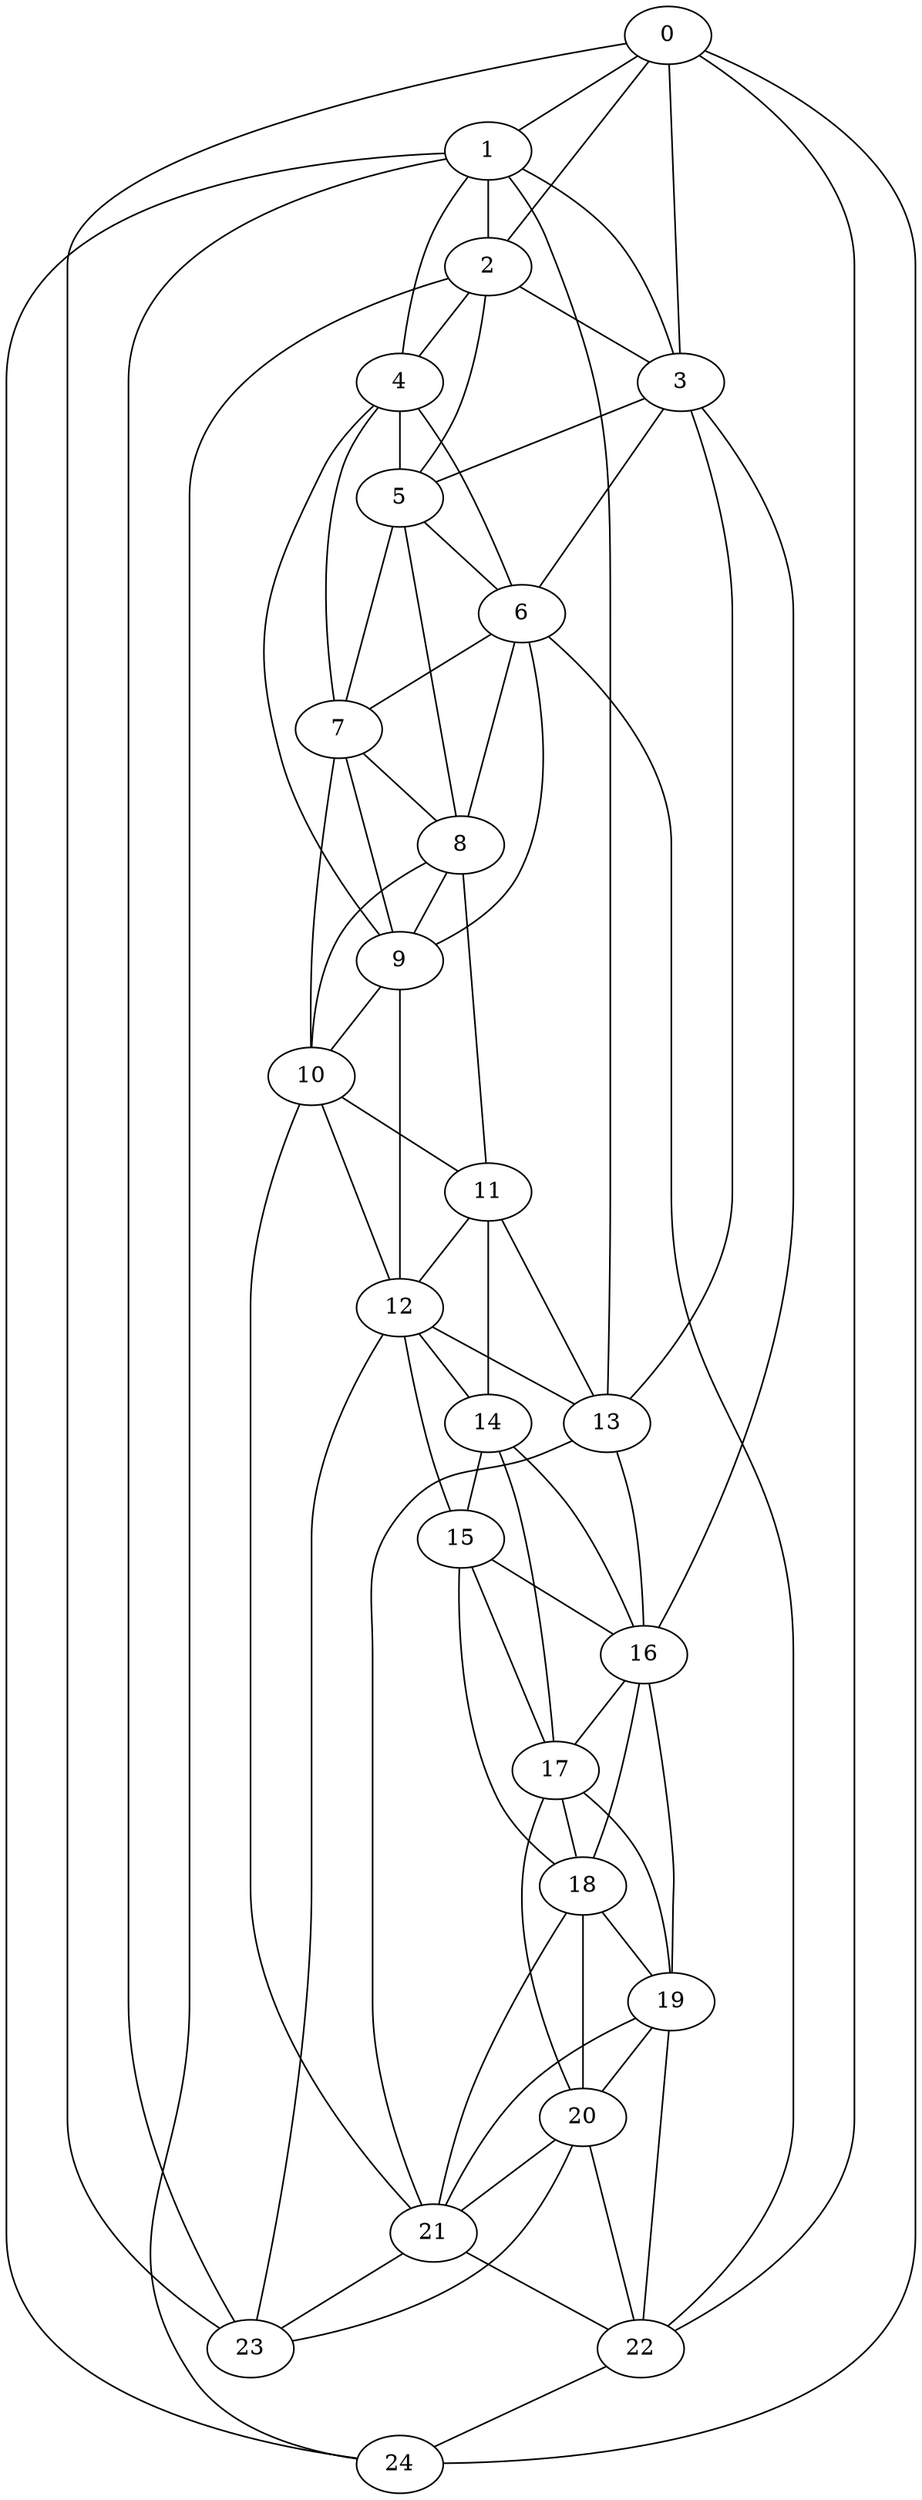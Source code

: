 strict graph "watts_strogatz_graph(25,6,0.1)" {
0;
1;
2;
3;
4;
5;
6;
7;
8;
9;
10;
11;
12;
13;
14;
15;
16;
17;
18;
19;
20;
21;
22;
23;
24;
0 -- 1  [is_available=True, prob="0.199894500971"];
0 -- 2  [is_available=True, prob="1.0"];
0 -- 3  [is_available=True, prob="0.431589313472"];
0 -- 22  [is_available=True, prob="0.391004270496"];
0 -- 23  [is_available=True, prob="0.041877834349"];
0 -- 24  [is_available=True, prob="0.26926530777"];
1 -- 2  [is_available=True, prob="0.570727651855"];
1 -- 3  [is_available=True, prob="1.0"];
1 -- 4  [is_available=True, prob="0.92598848037"];
1 -- 13  [is_available=True, prob="0.676512923157"];
1 -- 23  [is_available=True, prob="0.145385916423"];
1 -- 24  [is_available=True, prob="0.044857022853"];
2 -- 3  [is_available=True, prob="1.0"];
2 -- 4  [is_available=True, prob="0.796856445678"];
2 -- 5  [is_available=True, prob="0.195988428844"];
2 -- 24  [is_available=True, prob="1.0"];
3 -- 5  [is_available=True, prob="0.634005126826"];
3 -- 6  [is_available=True, prob="0.173249880074"];
3 -- 13  [is_available=True, prob="0.989835596113"];
3 -- 16  [is_available=True, prob="0.844089593144"];
4 -- 5  [is_available=True, prob="0.0434937614255"];
4 -- 6  [is_available=True, prob="0.892616034433"];
4 -- 7  [is_available=True, prob="0.542025502535"];
4 -- 9  [is_available=True, prob="1.0"];
5 -- 6  [is_available=True, prob="0.470649708436"];
5 -- 7  [is_available=True, prob="1.0"];
5 -- 8  [is_available=True, prob="1.0"];
6 -- 7  [is_available=True, prob="0.168867298126"];
6 -- 8  [is_available=True, prob="0.884207493725"];
6 -- 9  [is_available=True, prob="0.568403290507"];
6 -- 22  [is_available=True, prob="1.0"];
7 -- 8  [is_available=True, prob="1.0"];
7 -- 9  [is_available=True, prob="0.618043555407"];
7 -- 10  [is_available=True, prob="0.0645817917122"];
8 -- 9  [is_available=True, prob="0.685936939442"];
8 -- 10  [is_available=True, prob="1.0"];
8 -- 11  [is_available=True, prob="0.473512966966"];
9 -- 10  [is_available=True, prob="1.0"];
9 -- 12  [is_available=True, prob="0.736032564229"];
10 -- 11  [is_available=True, prob="0.989707105728"];
10 -- 12  [is_available=True, prob="0.504214272562"];
10 -- 21  [is_available=True, prob="0.635161397245"];
11 -- 12  [is_available=True, prob="0.4050690117"];
11 -- 13  [is_available=True, prob="1.0"];
11 -- 14  [is_available=True, prob="0.807353626979"];
12 -- 13  [is_available=True, prob="0.126775796787"];
12 -- 14  [is_available=True, prob="0.0960462814758"];
12 -- 15  [is_available=True, prob="0.821265610167"];
12 -- 23  [is_available=True, prob="0.975913775445"];
13 -- 16  [is_available=True, prob="1.0"];
13 -- 21  [is_available=True, prob="0.221862013426"];
14 -- 15  [is_available=True, prob="1.0"];
14 -- 16  [is_available=True, prob="0.736161873865"];
14 -- 17  [is_available=True, prob="0.376922764387"];
15 -- 16  [is_available=True, prob="0.0730709286405"];
15 -- 17  [is_available=True, prob="0.247311847316"];
15 -- 18  [is_available=True, prob="1.0"];
16 -- 17  [is_available=True, prob="1.0"];
16 -- 18  [is_available=True, prob="0.559348882804"];
16 -- 19  [is_available=True, prob="0.0237595382124"];
17 -- 18  [is_available=True, prob="0.33125878561"];
17 -- 19  [is_available=True, prob="0.688648608872"];
17 -- 20  [is_available=True, prob="0.37673719908"];
18 -- 19  [is_available=True, prob="0.37910636905"];
18 -- 20  [is_available=True, prob="0.291434249501"];
18 -- 21  [is_available=True, prob="1.0"];
19 -- 20  [is_available=True, prob="0.111876772292"];
19 -- 21  [is_available=True, prob="0.394912446907"];
19 -- 22  [is_available=True, prob="0.22842954139"];
20 -- 21  [is_available=True, prob="0.966038106308"];
20 -- 22  [is_available=True, prob="0.129502524543"];
20 -- 23  [is_available=True, prob="0.507512279557"];
21 -- 22  [is_available=True, prob="0.286691769508"];
21 -- 23  [is_available=True, prob="0.16574363173"];
22 -- 24  [is_available=True, prob="1.0"];
}
